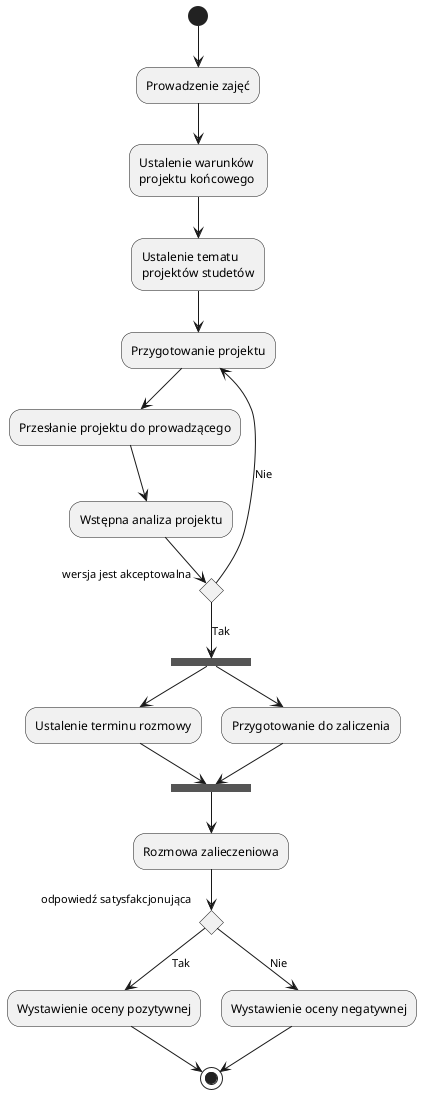 @startuml

(*) --> "Prowadzenie zajęć"
--> "Ustalenie warunków \nprojektu końcowego"
--> "Ustalenie tematu \nprojektów studetów"
--> "Przygotowanie projektu" as przygotowanie
--> "Przesłanie projektu do prowadzącego"
--> "Wstępna analiza projektu"
--> if "wersja jest akceptowalna"
    --> [Tak] ===P1===
    --> "Ustalenie terminu rozmowy"
    --> ===P2===
    ===P1=== --> "Przygotowanie do zaliczenia"
    --> ===P2===
    --> "Rozmowa zalieczeniowa"
    --> if "odpowiedź satysfakcjonująca"
            --> [Tak] "Wystawienie oceny pozytywnej"
            --> (*)
        else 
            --> [Nie] "Wystawienie oceny negatywnej"
            --> (*)
        endif 
    else 
    --> [Nie] przygotowanie
    endif
@enduml